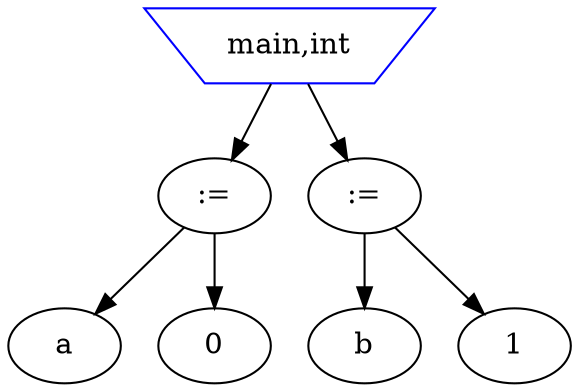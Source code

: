digraph diagram1 {
//programme
node_1 [label="main,int" shape=invtrapezium color=blue];//fonction
 node_2 [label=":=" ];//affectation
node_3 [label="a" ];//				affec
node_4 [label="0" ];//expression3
node_2 -> node_3
node_2 -> node_4
node_1 -> node_2
node_6 [label=":=" ];//affectation
node_7 [label="b" ];//				affec
node_8 [label="1" ];//expression3
node_6 -> node_7
node_6 -> node_8
node_1 -> node_6
}
